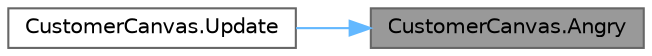 digraph "CustomerCanvas.Angry"
{
 // LATEX_PDF_SIZE
  bgcolor="transparent";
  edge [fontname=Helvetica,fontsize=10,labelfontname=Helvetica,labelfontsize=10];
  node [fontname=Helvetica,fontsize=10,shape=box,height=0.2,width=0.4];
  rankdir="RL";
  Node1 [id="Node000001",label="CustomerCanvas.Angry",height=0.2,width=0.4,color="gray40", fillcolor="grey60", style="filled", fontcolor="black",tooltip="怒りゲージの表示情報を更新する"];
  Node1 -> Node2 [id="edge1_Node000001_Node000002",dir="back",color="steelblue1",style="solid",tooltip=" "];
  Node2 [id="Node000002",label="CustomerCanvas.Update",height=0.2,width=0.4,color="grey40", fillcolor="white", style="filled",URL="$class_customer_canvas.html#a0d34d7886ad102b23763d69c6debbe41",tooltip=" "];
}
